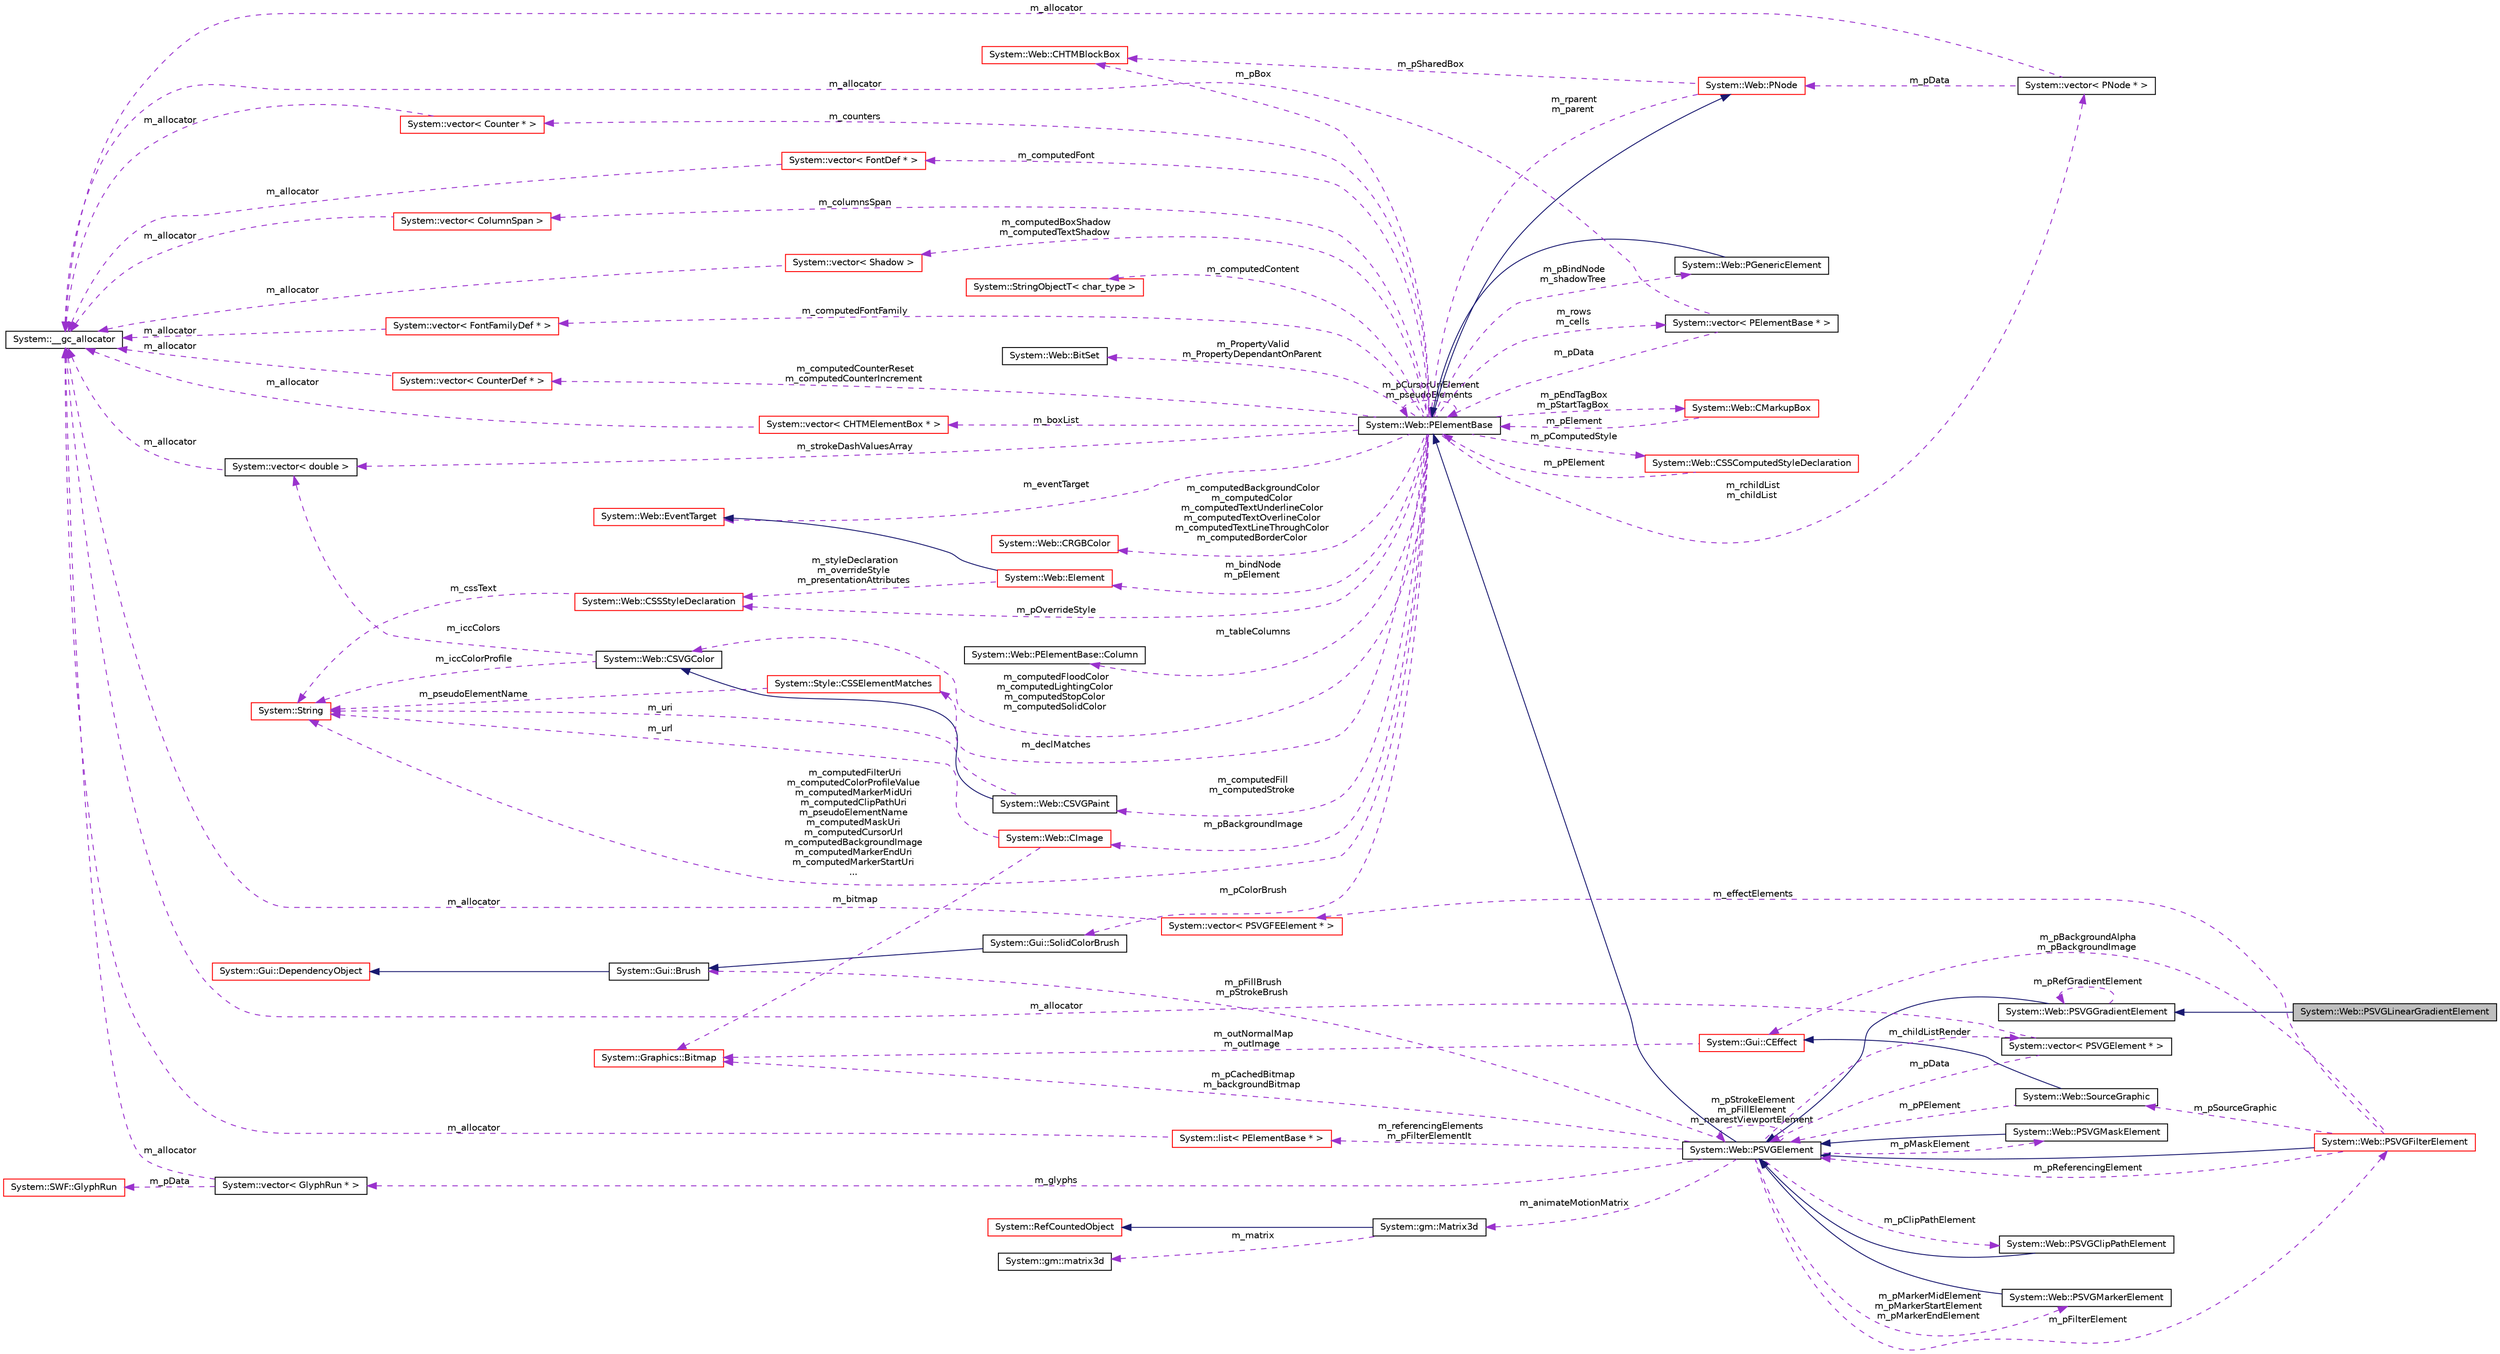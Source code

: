 digraph G
{
  edge [fontname="Helvetica",fontsize="10",labelfontname="Helvetica",labelfontsize="10"];
  node [fontname="Helvetica",fontsize="10",shape=record];
  rankdir="LR";
  Node1 [label="System::Web::PSVGLinearGradientElement",height=0.2,width=0.4,color="black", fillcolor="grey75", style="filled" fontcolor="black"];
  Node2 -> Node1 [dir="back",color="midnightblue",fontsize="10",style="solid",fontname="Helvetica"];
  Node2 [label="System::Web::PSVGGradientElement",height=0.2,width=0.4,color="black", fillcolor="white", style="filled",URL="$class_system_1_1_web_1_1_p_s_v_g_gradient_element.html"];
  Node3 -> Node2 [dir="back",color="midnightblue",fontsize="10",style="solid",fontname="Helvetica"];
  Node3 [label="System::Web::PSVGElement",height=0.2,width=0.4,color="black", fillcolor="white", style="filled",URL="$class_system_1_1_web_1_1_p_s_v_g_element.html"];
  Node4 -> Node3 [dir="back",color="midnightblue",fontsize="10",style="solid",fontname="Helvetica"];
  Node4 [label="System::Web::PElementBase",height=0.2,width=0.4,color="black", fillcolor="white", style="filled",URL="$class_system_1_1_web_1_1_p_element_base.html"];
  Node5 -> Node4 [dir="back",color="midnightblue",fontsize="10",style="solid",fontname="Helvetica"];
  Node5 [label="System::Web::PNode",height=0.2,width=0.4,color="red", fillcolor="white", style="filled",URL="$class_system_1_1_web_1_1_p_node.html"];
  Node4 -> Node5 [dir="back",color="darkorchid3",fontsize="10",style="dashed",label=" m_rparent\nm_parent" ,fontname="Helvetica"];
  Node6 -> Node5 [dir="back",color="darkorchid3",fontsize="10",style="dashed",label=" m_pSharedBox" ,fontname="Helvetica"];
  Node6 [label="System::Web::CHTMBlockBox",height=0.2,width=0.4,color="red", fillcolor="white", style="filled",URL="$class_system_1_1_web_1_1_c_h_t_m_block_box.html"];
  Node7 -> Node4 [dir="back",color="darkorchid3",fontsize="10",style="dashed",label=" m_eventTarget" ,fontname="Helvetica"];
  Node7 [label="System::Web::EventTarget",height=0.2,width=0.4,color="red", fillcolor="white", style="filled",URL="$class_system_1_1_web_1_1_event_target.html"];
  Node8 -> Node4 [dir="back",color="darkorchid3",fontsize="10",style="dashed",label=" m_computedBackgroundColor\nm_computedColor\nm_computedTextUnderlineColor\nm_computedTextOverlineColor\nm_computedTextLineThroughColor\nm_computedBorderColor" ,fontname="Helvetica"];
  Node8 [label="System::Web::CRGBColor",height=0.2,width=0.4,color="red", fillcolor="white", style="filled",URL="$class_system_1_1_web_1_1_c_r_g_b_color.html"];
  Node9 -> Node4 [dir="back",color="darkorchid3",fontsize="10",style="dashed",label=" m_computedCounterReset\nm_computedCounterIncrement" ,fontname="Helvetica"];
  Node9 [label="System::vector\< CounterDef * \>",height=0.2,width=0.4,color="red", fillcolor="white", style="filled",URL="$class_system_1_1vector.html"];
  Node10 -> Node9 [dir="back",color="darkorchid3",fontsize="10",style="dashed",label=" m_allocator" ,fontname="Helvetica"];
  Node10 [label="System::__gc_allocator",height=0.2,width=0.4,color="black", fillcolor="white", style="filled",URL="$class_system_1_1____gc__allocator.html"];
  Node11 -> Node4 [dir="back",color="darkorchid3",fontsize="10",style="dashed",label=" m_boxList" ,fontname="Helvetica"];
  Node11 [label="System::vector\< CHTMElementBox * \>",height=0.2,width=0.4,color="red", fillcolor="white", style="filled",URL="$class_system_1_1vector.html"];
  Node10 -> Node11 [dir="back",color="darkorchid3",fontsize="10",style="dashed",label=" m_allocator" ,fontname="Helvetica"];
  Node12 -> Node4 [dir="back",color="darkorchid3",fontsize="10",style="dashed",label=" m_counters" ,fontname="Helvetica"];
  Node12 [label="System::vector\< Counter * \>",height=0.2,width=0.4,color="red", fillcolor="white", style="filled",URL="$class_system_1_1vector.html"];
  Node10 -> Node12 [dir="back",color="darkorchid3",fontsize="10",style="dashed",label=" m_allocator" ,fontname="Helvetica"];
  Node13 -> Node4 [dir="back",color="darkorchid3",fontsize="10",style="dashed",label=" m_tableColumns" ,fontname="Helvetica"];
  Node13 [label="System::Web::PElementBase::Column",height=0.2,width=0.4,color="black", fillcolor="white", style="filled",URL="$struct_system_1_1_web_1_1_p_element_base_1_1_column.html"];
  Node14 -> Node4 [dir="back",color="darkorchid3",fontsize="10",style="dashed",label=" m_pBackgroundImage" ,fontname="Helvetica"];
  Node14 [label="System::Web::CImage",height=0.2,width=0.4,color="red", fillcolor="white", style="filled",URL="$class_system_1_1_web_1_1_c_image.html"];
  Node15 -> Node14 [dir="back",color="darkorchid3",fontsize="10",style="dashed",label=" m_url" ,fontname="Helvetica"];
  Node15 [label="System::String",height=0.2,width=0.4,color="red", fillcolor="white", style="filled",URL="$class_system_1_1_string.html"];
  Node16 -> Node14 [dir="back",color="darkorchid3",fontsize="10",style="dashed",label=" m_bitmap" ,fontname="Helvetica"];
  Node16 [label="System::Graphics::Bitmap",height=0.2,width=0.4,color="red", fillcolor="white", style="filled",URL="$class_system_1_1_graphics_1_1_bitmap.html"];
  Node17 -> Node4 [dir="back",color="darkorchid3",fontsize="10",style="dashed",label=" m_pEndTagBox\nm_pStartTagBox" ,fontname="Helvetica"];
  Node17 [label="System::Web::CMarkupBox",height=0.2,width=0.4,color="red", fillcolor="white", style="filled",URL="$class_system_1_1_web_1_1_c_markup_box.html"];
  Node4 -> Node17 [dir="back",color="darkorchid3",fontsize="10",style="dashed",label=" m_pElement" ,fontname="Helvetica"];
  Node18 -> Node4 [dir="back",color="darkorchid3",fontsize="10",style="dashed",label=" m_rows\nm_cells" ,fontname="Helvetica"];
  Node18 [label="System::vector\< PElementBase * \>",height=0.2,width=0.4,color="black", fillcolor="white", style="filled",URL="$class_system_1_1vector.html"];
  Node10 -> Node18 [dir="back",color="darkorchid3",fontsize="10",style="dashed",label=" m_allocator" ,fontname="Helvetica"];
  Node4 -> Node18 [dir="back",color="darkorchid3",fontsize="10",style="dashed",label=" m_pData" ,fontname="Helvetica"];
  Node19 -> Node4 [dir="back",color="darkorchid3",fontsize="10",style="dashed",label=" m_computedFill\nm_computedStroke" ,fontname="Helvetica"];
  Node19 [label="System::Web::CSVGPaint",height=0.2,width=0.4,color="black", fillcolor="white", style="filled",URL="$class_system_1_1_web_1_1_c_s_v_g_paint.html"];
  Node20 -> Node19 [dir="back",color="midnightblue",fontsize="10",style="solid",fontname="Helvetica"];
  Node20 [label="System::Web::CSVGColor",height=0.2,width=0.4,color="black", fillcolor="white", style="filled",URL="$class_system_1_1_web_1_1_c_s_v_g_color.html"];
  Node15 -> Node20 [dir="back",color="darkorchid3",fontsize="10",style="dashed",label=" m_iccColorProfile" ,fontname="Helvetica"];
  Node21 -> Node20 [dir="back",color="darkorchid3",fontsize="10",style="dashed",label=" m_iccColors" ,fontname="Helvetica"];
  Node21 [label="System::vector\< double \>",height=0.2,width=0.4,color="black", fillcolor="white", style="filled",URL="$class_system_1_1vector.html"];
  Node10 -> Node21 [dir="back",color="darkorchid3",fontsize="10",style="dashed",label=" m_allocator" ,fontname="Helvetica"];
  Node15 -> Node19 [dir="back",color="darkorchid3",fontsize="10",style="dashed",label=" m_uri" ,fontname="Helvetica"];
  Node22 -> Node4 [dir="back",color="darkorchid3",fontsize="10",style="dashed",label=" m_computedFont" ,fontname="Helvetica"];
  Node22 [label="System::vector\< FontDef * \>",height=0.2,width=0.4,color="red", fillcolor="white", style="filled",URL="$class_system_1_1vector.html"];
  Node10 -> Node22 [dir="back",color="darkorchid3",fontsize="10",style="dashed",label=" m_allocator" ,fontname="Helvetica"];
  Node23 -> Node4 [dir="back",color="darkorchid3",fontsize="10",style="dashed",label=" m_columnsSpan" ,fontname="Helvetica"];
  Node23 [label="System::vector\< ColumnSpan \>",height=0.2,width=0.4,color="red", fillcolor="white", style="filled",URL="$class_system_1_1vector.html"];
  Node10 -> Node23 [dir="back",color="darkorchid3",fontsize="10",style="dashed",label=" m_allocator" ,fontname="Helvetica"];
  Node24 -> Node4 [dir="back",color="darkorchid3",fontsize="10",style="dashed",label=" m_pComputedStyle" ,fontname="Helvetica"];
  Node24 [label="System::Web::CSSComputedStyleDeclaration",height=0.2,width=0.4,color="red", fillcolor="white", style="filled",URL="$class_system_1_1_web_1_1_c_s_s_computed_style_declaration.html"];
  Node4 -> Node24 [dir="back",color="darkorchid3",fontsize="10",style="dashed",label=" m_pPElement" ,fontname="Helvetica"];
  Node25 -> Node4 [dir="back",color="darkorchid3",fontsize="10",style="dashed",label=" m_rchildList\nm_childList" ,fontname="Helvetica"];
  Node25 [label="System::vector\< PNode * \>",height=0.2,width=0.4,color="black", fillcolor="white", style="filled",URL="$class_system_1_1vector.html"];
  Node10 -> Node25 [dir="back",color="darkorchid3",fontsize="10",style="dashed",label=" m_allocator" ,fontname="Helvetica"];
  Node5 -> Node25 [dir="back",color="darkorchid3",fontsize="10",style="dashed",label=" m_pData" ,fontname="Helvetica"];
  Node15 -> Node4 [dir="back",color="darkorchid3",fontsize="10",style="dashed",label=" m_computedFilterUri\nm_computedColorProfileValue\nm_computedMarkerMidUri\nm_computedClipPathUri\nm_pseudoElementName\nm_computedMaskUri\nm_computedCursorUrl\nm_computedBackgroundImage\nm_computedMarkerEndUri\nm_computedMarkerStartUri\n..." ,fontname="Helvetica"];
  Node26 -> Node4 [dir="back",color="darkorchid3",fontsize="10",style="dashed",label=" m_pOverrideStyle" ,fontname="Helvetica"];
  Node26 [label="System::Web::CSSStyleDeclaration",height=0.2,width=0.4,color="red", fillcolor="white", style="filled",URL="$class_system_1_1_web_1_1_c_s_s_style_declaration.html"];
  Node15 -> Node26 [dir="back",color="darkorchid3",fontsize="10",style="dashed",label=" m_cssText" ,fontname="Helvetica"];
  Node27 -> Node4 [dir="back",color="darkorchid3",fontsize="10",style="dashed",label=" m_pBindNode\nm_shadowTree" ,fontname="Helvetica"];
  Node27 [label="System::Web::PGenericElement",height=0.2,width=0.4,color="black", fillcolor="white", style="filled",URL="$class_system_1_1_web_1_1_p_generic_element.html"];
  Node4 -> Node27 [dir="back",color="midnightblue",fontsize="10",style="solid",fontname="Helvetica"];
  Node20 -> Node4 [dir="back",color="darkorchid3",fontsize="10",style="dashed",label=" m_computedFloodColor\nm_computedLightingColor\nm_computedStopColor\nm_computedSolidColor" ,fontname="Helvetica"];
  Node28 -> Node4 [dir="back",color="darkorchid3",fontsize="10",style="dashed",label=" m_computedBoxShadow\nm_computedTextShadow" ,fontname="Helvetica"];
  Node28 [label="System::vector\< Shadow \>",height=0.2,width=0.4,color="red", fillcolor="white", style="filled",URL="$class_system_1_1vector.html"];
  Node10 -> Node28 [dir="back",color="darkorchid3",fontsize="10",style="dashed",label=" m_allocator" ,fontname="Helvetica"];
  Node29 -> Node4 [dir="back",color="darkorchid3",fontsize="10",style="dashed",label=" m_bindNode\nm_pElement" ,fontname="Helvetica"];
  Node29 [label="System::Web::Element",height=0.2,width=0.4,color="red", fillcolor="white", style="filled",URL="$class_system_1_1_web_1_1_element.html"];
  Node7 -> Node29 [dir="back",color="midnightblue",fontsize="10",style="solid",fontname="Helvetica"];
  Node26 -> Node29 [dir="back",color="darkorchid3",fontsize="10",style="dashed",label=" m_styleDeclaration\nm_overrideStyle\nm_presentationAttributes" ,fontname="Helvetica"];
  Node4 -> Node4 [dir="back",color="darkorchid3",fontsize="10",style="dashed",label=" m_pCursorUriElement\nm_pseudoElements" ,fontname="Helvetica"];
  Node6 -> Node4 [dir="back",color="darkorchid3",fontsize="10",style="dashed",label=" m_pBox" ,fontname="Helvetica"];
  Node21 -> Node4 [dir="back",color="darkorchid3",fontsize="10",style="dashed",label=" m_strokeDashValuesArray" ,fontname="Helvetica"];
  Node30 -> Node4 [dir="back",color="darkorchid3",fontsize="10",style="dashed",label=" m_computedContent" ,fontname="Helvetica"];
  Node30 [label="System::StringObjectT\< char_type \>",height=0.2,width=0.4,color="red", fillcolor="white", style="filled",URL="$class_system_1_1_string_object_t.html"];
  Node31 -> Node4 [dir="back",color="darkorchid3",fontsize="10",style="dashed",label=" m_computedFontFamily" ,fontname="Helvetica"];
  Node31 [label="System::vector\< FontFamilyDef * \>",height=0.2,width=0.4,color="red", fillcolor="white", style="filled",URL="$class_system_1_1vector.html"];
  Node10 -> Node31 [dir="back",color="darkorchid3",fontsize="10",style="dashed",label=" m_allocator" ,fontname="Helvetica"];
  Node32 -> Node4 [dir="back",color="darkorchid3",fontsize="10",style="dashed",label=" m_PropertyValid\nm_PropertyDependantOnParent" ,fontname="Helvetica"];
  Node32 [label="System::Web::BitSet",height=0.2,width=0.4,color="black", fillcolor="white", style="filled",URL="$class_system_1_1_web_1_1_bit_set.html"];
  Node33 -> Node4 [dir="back",color="darkorchid3",fontsize="10",style="dashed",label=" m_pColorBrush" ,fontname="Helvetica"];
  Node33 [label="System::Gui::SolidColorBrush",height=0.2,width=0.4,color="black", fillcolor="white", style="filled",URL="$class_system_1_1_gui_1_1_solid_color_brush.html"];
  Node34 -> Node33 [dir="back",color="midnightblue",fontsize="10",style="solid",fontname="Helvetica"];
  Node34 [label="System::Gui::Brush",height=0.2,width=0.4,color="black", fillcolor="white", style="filled",URL="$class_system_1_1_gui_1_1_brush.html"];
  Node35 -> Node34 [dir="back",color="midnightblue",fontsize="10",style="solid",fontname="Helvetica"];
  Node35 [label="System::Gui::DependencyObject",height=0.2,width=0.4,color="red", fillcolor="white", style="filled",URL="$class_system_1_1_gui_1_1_dependency_object.html"];
  Node36 -> Node4 [dir="back",color="darkorchid3",fontsize="10",style="dashed",label=" m_declMatches" ,fontname="Helvetica"];
  Node36 [label="System::Style::CSSElementMatches",height=0.2,width=0.4,color="red", fillcolor="white", style="filled",URL="$class_system_1_1_style_1_1_c_s_s_element_matches.html"];
  Node15 -> Node36 [dir="back",color="darkorchid3",fontsize="10",style="dashed",label=" m_pseudoElementName" ,fontname="Helvetica"];
  Node37 -> Node3 [dir="back",color="darkorchid3",fontsize="10",style="dashed",label=" m_glyphs" ,fontname="Helvetica"];
  Node37 [label="System::vector\< GlyphRun * \>",height=0.2,width=0.4,color="black", fillcolor="white", style="filled",URL="$class_system_1_1vector.html"];
  Node10 -> Node37 [dir="back",color="darkorchid3",fontsize="10",style="dashed",label=" m_allocator" ,fontname="Helvetica"];
  Node38 -> Node37 [dir="back",color="darkorchid3",fontsize="10",style="dashed",label=" m_pData" ,fontname="Helvetica"];
  Node38 [label="System::SWF::GlyphRun",height=0.2,width=0.4,color="red", fillcolor="white", style="filled",URL="$class_system_1_1_s_w_f_1_1_glyph_run.html"];
  Node39 -> Node3 [dir="back",color="darkorchid3",fontsize="10",style="dashed",label=" m_animateMotionMatrix" ,fontname="Helvetica"];
  Node39 [label="System::gm::Matrix3d",height=0.2,width=0.4,color="black", fillcolor="white", style="filled",URL="$class_system_1_1gm_1_1_matrix3d.html"];
  Node40 -> Node39 [dir="back",color="midnightblue",fontsize="10",style="solid",fontname="Helvetica"];
  Node40 [label="System::RefCountedObject",height=0.2,width=0.4,color="red", fillcolor="white", style="filled",URL="$class_system_1_1_ref_counted_object.html"];
  Node41 -> Node39 [dir="back",color="darkorchid3",fontsize="10",style="dashed",label=" m_matrix" ,fontname="Helvetica"];
  Node41 [label="System::gm::matrix3d",height=0.2,width=0.4,color="black", fillcolor="white", style="filled",URL="$class_system_1_1gm_1_1matrix3d.html"];
  Node34 -> Node3 [dir="back",color="darkorchid3",fontsize="10",style="dashed",label=" m_pFillBrush\nm_pStrokeBrush" ,fontname="Helvetica"];
  Node42 -> Node3 [dir="back",color="darkorchid3",fontsize="10",style="dashed",label=" m_pMaskElement" ,fontname="Helvetica"];
  Node42 [label="System::Web::PSVGMaskElement",height=0.2,width=0.4,color="black", fillcolor="white", style="filled",URL="$class_system_1_1_web_1_1_p_s_v_g_mask_element.html"];
  Node3 -> Node42 [dir="back",color="midnightblue",fontsize="10",style="solid",fontname="Helvetica"];
  Node43 -> Node3 [dir="back",color="darkorchid3",fontsize="10",style="dashed",label=" m_pFilterElement" ,fontname="Helvetica"];
  Node43 [label="System::Web::PSVGFilterElement",height=0.2,width=0.4,color="red", fillcolor="white", style="filled",URL="$class_system_1_1_web_1_1_p_s_v_g_filter_element.html"];
  Node3 -> Node43 [dir="back",color="midnightblue",fontsize="10",style="solid",fontname="Helvetica"];
  Node44 -> Node43 [dir="back",color="darkorchid3",fontsize="10",style="dashed",label=" m_pBackgroundAlpha\nm_pBackgroundImage" ,fontname="Helvetica"];
  Node44 [label="System::Gui::CEffect",height=0.2,width=0.4,color="red", fillcolor="white", style="filled",URL="$class_system_1_1_gui_1_1_c_effect.html"];
  Node16 -> Node44 [dir="back",color="darkorchid3",fontsize="10",style="dashed",label=" m_outNormalMap\nm_outImage" ,fontname="Helvetica"];
  Node45 -> Node43 [dir="back",color="darkorchid3",fontsize="10",style="dashed",label=" m_pSourceGraphic" ,fontname="Helvetica"];
  Node45 [label="System::Web::SourceGraphic",height=0.2,width=0.4,color="black", fillcolor="white", style="filled",URL="$class_system_1_1_web_1_1_source_graphic.html"];
  Node44 -> Node45 [dir="back",color="midnightblue",fontsize="10",style="solid",fontname="Helvetica"];
  Node3 -> Node45 [dir="back",color="darkorchid3",fontsize="10",style="dashed",label=" m_pPElement" ,fontname="Helvetica"];
  Node46 -> Node43 [dir="back",color="darkorchid3",fontsize="10",style="dashed",label=" m_effectElements" ,fontname="Helvetica"];
  Node46 [label="System::vector\< PSVGFEElement * \>",height=0.2,width=0.4,color="red", fillcolor="white", style="filled",URL="$class_system_1_1vector.html"];
  Node10 -> Node46 [dir="back",color="darkorchid3",fontsize="10",style="dashed",label=" m_allocator" ,fontname="Helvetica"];
  Node3 -> Node43 [dir="back",color="darkorchid3",fontsize="10",style="dashed",label=" m_pReferencingElement" ,fontname="Helvetica"];
  Node47 -> Node3 [dir="back",color="darkorchid3",fontsize="10",style="dashed",label=" m_pMarkerMidElement\nm_pMarkerStartElement\nm_pMarkerEndElement" ,fontname="Helvetica"];
  Node47 [label="System::Web::PSVGMarkerElement",height=0.2,width=0.4,color="black", fillcolor="white", style="filled",URL="$class_system_1_1_web_1_1_p_s_v_g_marker_element.html"];
  Node3 -> Node47 [dir="back",color="midnightblue",fontsize="10",style="solid",fontname="Helvetica"];
  Node48 -> Node3 [dir="back",color="darkorchid3",fontsize="10",style="dashed",label=" m_pClipPathElement" ,fontname="Helvetica"];
  Node48 [label="System::Web::PSVGClipPathElement",height=0.2,width=0.4,color="black", fillcolor="white", style="filled",URL="$class_system_1_1_web_1_1_p_s_v_g_clip_path_element.html"];
  Node3 -> Node48 [dir="back",color="midnightblue",fontsize="10",style="solid",fontname="Helvetica"];
  Node16 -> Node3 [dir="back",color="darkorchid3",fontsize="10",style="dashed",label=" m_pCachedBitmap\nm_backgroundBitmap" ,fontname="Helvetica"];
  Node49 -> Node3 [dir="back",color="darkorchid3",fontsize="10",style="dashed",label=" m_childListRender" ,fontname="Helvetica"];
  Node49 [label="System::vector\< PSVGElement * \>",height=0.2,width=0.4,color="black", fillcolor="white", style="filled",URL="$class_system_1_1vector.html"];
  Node10 -> Node49 [dir="back",color="darkorchid3",fontsize="10",style="dashed",label=" m_allocator" ,fontname="Helvetica"];
  Node3 -> Node49 [dir="back",color="darkorchid3",fontsize="10",style="dashed",label=" m_pData" ,fontname="Helvetica"];
  Node3 -> Node3 [dir="back",color="darkorchid3",fontsize="10",style="dashed",label=" m_pStrokeElement\nm_pFillElement\nm_nearestViewportElement" ,fontname="Helvetica"];
  Node50 -> Node3 [dir="back",color="darkorchid3",fontsize="10",style="dashed",label=" m_referencingElements\nm_pFilterElementIt" ,fontname="Helvetica"];
  Node50 [label="System::list\< PElementBase * \>",height=0.2,width=0.4,color="red", fillcolor="white", style="filled",URL="$class_system_1_1list.html"];
  Node10 -> Node50 [dir="back",color="darkorchid3",fontsize="10",style="dashed",label=" m_allocator" ,fontname="Helvetica"];
  Node2 -> Node2 [dir="back",color="darkorchid3",fontsize="10",style="dashed",label=" m_pRefGradientElement" ,fontname="Helvetica"];
}
